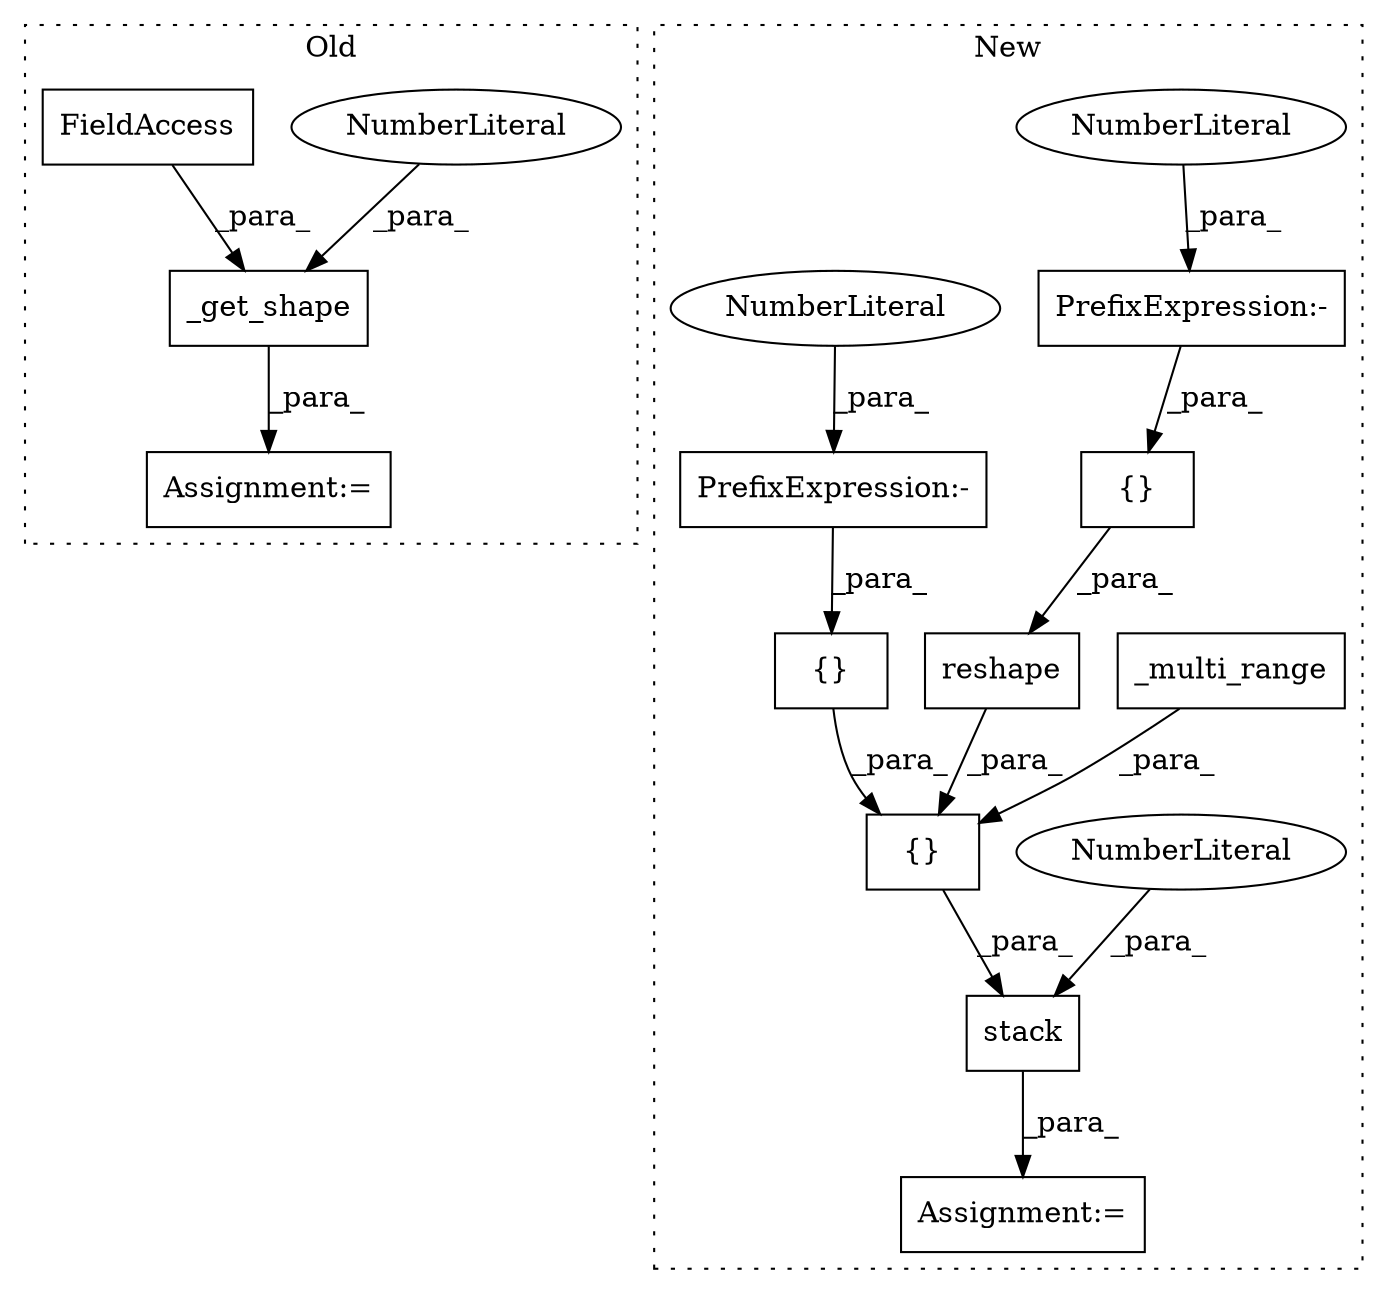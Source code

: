 digraph G {
subgraph cluster0 {
1 [label="_get_shape" a="32" s="10794,10837" l="11,1" shape="box"];
4 [label="NumberLiteral" a="34" s="10836" l="1" shape="ellipse"];
8 [label="FieldAccess" a="22" s="10805" l="30" shape="box"];
11 [label="Assignment:=" a="7" s="10792" l="2" shape="box"];
label = "Old";
style="dotted";
}
subgraph cluster1 {
2 [label="reshape" a="32" s="11763,11794" l="8,1" shape="box"];
3 [label="{}" a="4" s="11702,11849" l="1,1" shape="box"];
5 [label="stack" a="32" s="11687,11852" l="6,1" shape="box"];
6 [label="NumberLiteral" a="34" s="11851" l="1" shape="ellipse"];
7 [label="{}" a="4" s="11790,11793" l="1,1" shape="box"];
9 [label="_multi_range" a="32" s="11703,11740" l="13,1" shape="box"];
10 [label="{}" a="4" s="11844,11847" l="1,1" shape="box"];
12 [label="PrefixExpression:-" a="38" s="11791" l="1" shape="box"];
13 [label="NumberLiteral" a="34" s="11792" l="1" shape="ellipse"];
14 [label="Assignment:=" a="7" s="11665" l="1" shape="box"];
15 [label="PrefixExpression:-" a="38" s="11845" l="1" shape="box"];
16 [label="NumberLiteral" a="34" s="11846" l="1" shape="ellipse"];
label = "New";
style="dotted";
}
1 -> 11 [label="_para_"];
2 -> 3 [label="_para_"];
3 -> 5 [label="_para_"];
4 -> 1 [label="_para_"];
5 -> 14 [label="_para_"];
6 -> 5 [label="_para_"];
7 -> 2 [label="_para_"];
8 -> 1 [label="_para_"];
9 -> 3 [label="_para_"];
10 -> 3 [label="_para_"];
12 -> 7 [label="_para_"];
13 -> 12 [label="_para_"];
15 -> 10 [label="_para_"];
16 -> 15 [label="_para_"];
}